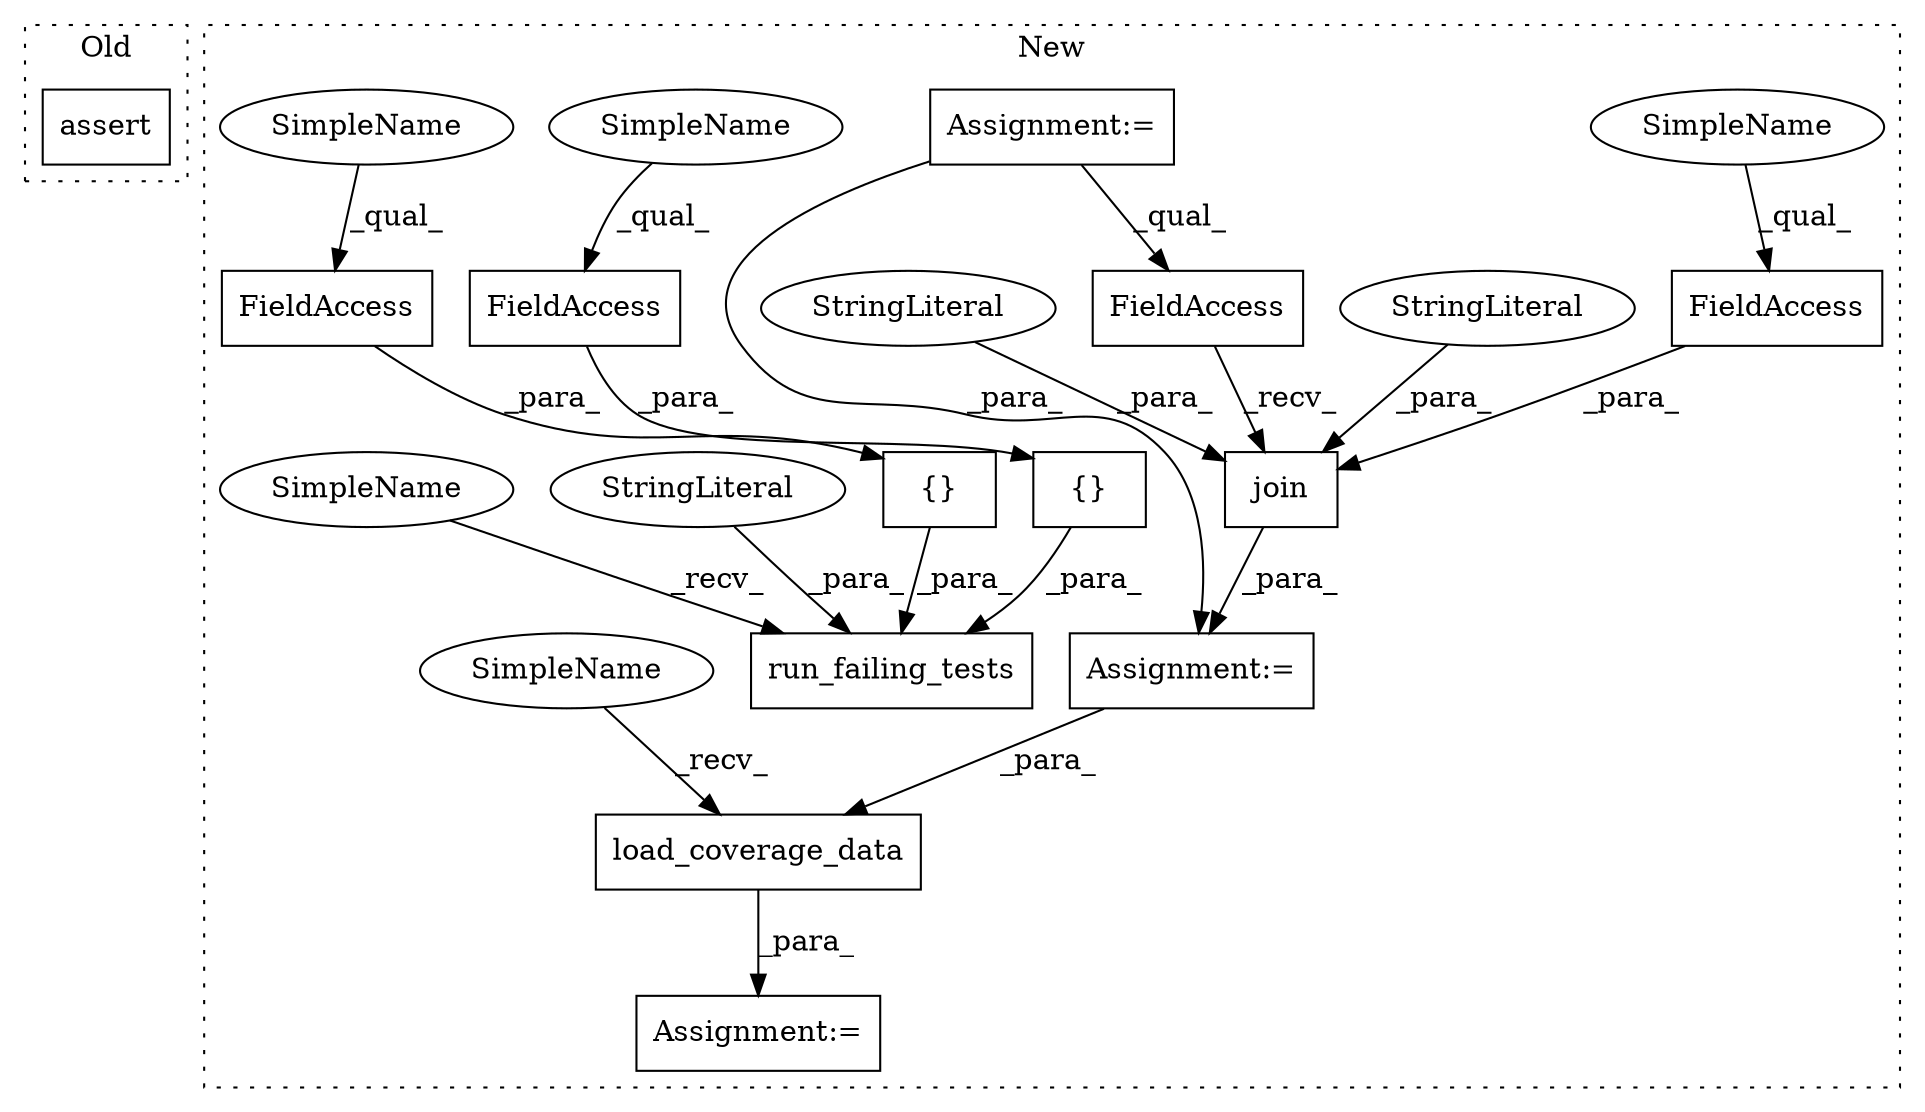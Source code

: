 digraph G {
subgraph cluster0 {
1 [label="assert" a="32" s="11998,12026" l="13,1" shape="box"];
label = "Old";
style="dotted";
}
subgraph cluster1 {
2 [label="join" a="32" s="10303,10339" l="5,1" shape="box"];
3 [label="Assignment:=" a="7" s="10294" l="1" shape="box"];
4 [label="FieldAccess" a="22" s="10295" l="7" shape="box"];
5 [label="StringLiteral" a="45" s="10330" l="9" shape="ellipse"];
6 [label="Assignment:=" a="7" s="10481" l="2" shape="box"];
7 [label="FieldAccess" a="22" s="10308" l="15" shape="box"];
8 [label="run_failing_tests" a="32" s="10351,10424" l="18,1" shape="box"];
9 [label="{}" a="4" s="10398,10407" l="1,1" shape="box"];
10 [label="FieldAccess" a="22" s="10399" l="8" shape="box"];
11 [label="{}" a="4" s="10378,10387" l="1,1" shape="box"];
12 [label="FieldAccess" a="22" s="10379" l="8" shape="box"];
13 [label="load_coverage_data" a="32" s="10488,10519" l="19,1" shape="box"];
14 [label="StringLiteral" a="45" s="10409" l="15" shape="ellipse"];
15 [label="StringLiteral" a="45" s="10324" l="5" shape="ellipse"];
16 [label="Assignment:=" a="7" s="10157" l="2" shape="box"];
17 [label="SimpleName" a="42" s="10379" l="4" shape="ellipse"];
18 [label="SimpleName" a="42" s="10399" l="4" shape="ellipse"];
19 [label="SimpleName" a="42" s="10346" l="4" shape="ellipse"];
20 [label="SimpleName" a="42" s="10308" l="4" shape="ellipse"];
21 [label="SimpleName" a="42" s="10483" l="4" shape="ellipse"];
label = "New";
style="dotted";
}
2 -> 3 [label="_para_"];
3 -> 13 [label="_para_"];
4 -> 2 [label="_recv_"];
5 -> 2 [label="_para_"];
7 -> 2 [label="_para_"];
9 -> 8 [label="_para_"];
10 -> 9 [label="_para_"];
11 -> 8 [label="_para_"];
12 -> 11 [label="_para_"];
13 -> 6 [label="_para_"];
14 -> 8 [label="_para_"];
15 -> 2 [label="_para_"];
16 -> 3 [label="_para_"];
16 -> 4 [label="_qual_"];
17 -> 12 [label="_qual_"];
18 -> 10 [label="_qual_"];
19 -> 8 [label="_recv_"];
20 -> 7 [label="_qual_"];
21 -> 13 [label="_recv_"];
}